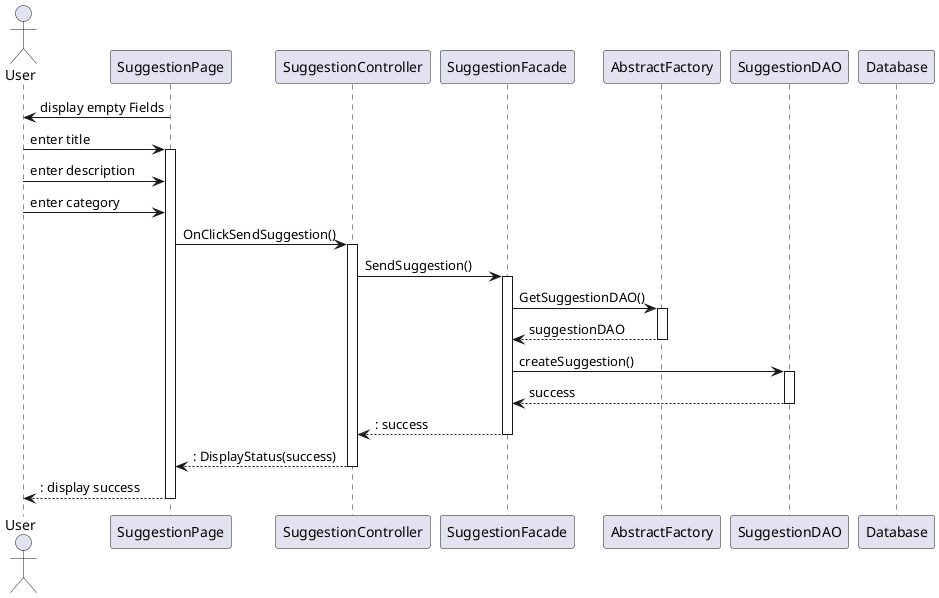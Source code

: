 @startuml

skinparam responseMessageBelowArrow true

 actor User
 participant "SuggestionPage" as UI
 participant "SuggestionController" as Controller
 participant "SuggestionFacade" as Facade
 participant "AbstractFactory" as Factory
 participant "SuggestionDAO" as DAO
 participant "Database" as DB

    UI -> User : display empty Fields
    User -> UI++ : enter title
    User -> UI : enter description
    User -> UI : enter category
    UI -> Controller++ : OnClickSendSuggestion()
    Controller -> Facade++ : SendSuggestion()
Facade -> Factory++ : GetSuggestionDAO()
return suggestionDAO
Facade -> DAO++ : createSuggestion()
return success
return : success
return : DisplayStatus(success)
return : display success

@enduml

// UPDATE

@startuml
skinparam responseMessageBelowArrow true

actor Admin
 participant "SuggestionPage" as UI
 participant "SuggestionController" as Controller
 participant "SuggestionFacade" as Facade
 participant "AbstractFactory" as Factory
 participant "SuggestionDAO" as DAO
 participant "Database" as DB

    UI -> Admin : display Fields with data
    Admin -> UI++ : modify title
    Admin -> UI : modify description
    Admin -> UI : modify category
    UI -> Controller++ : OnClickUpdateSuggestion()

    Controller -> Facade++ : UpdateSuggestion()
    Facade -> Factory++ : GetSuggestionDAO()
    Factory -> DAO++ :
    DAO -> DB++ : UpdateSuggestion()
    DB -> DAO : success
    DAO -> Facade : success
    Facade -> Controller : success
    Controller -> UI : DisplayStatus(success)
    UI -> Admin : display success

alt Updating Cancel
    UI -> Controller : OnClickCancelUpdateSuggestion()
    Controller -> UI : DisplayStatus(cancel)
else Suggestion doesn't exist
    UI -> Controller : OnClickUpdateSuggestion()
    Controller -> Facade : UpdateSuggestion()
    Facade -> Factory : GetSuggestionDAO()
    Factory -> DAO :
    DAO -> DB : UpdateSuggestion()
    DB -> DAO : fail
    DAO -> Facade : fail
    Facade -> Controller : fail
    Controller -> UI : DisplayStatus(fail)
    UI -> Admin : display fail
end

@enduml

// DELETE

@startuml
skinparam responseMessageBelowArrow true

actor Admin
 participant "SuggestionPage" as UI
 participant "SuggestionController" as Controller
 participant "SuggestionFacade" as Facade
 participant "AbstractFactory" as Factory
 participant "SuggestionDAO" as DAO
 participant "Database" as DB

    UI -> Admin : display list of suggestions
    Admin -> UI++ : click delete button
    UI -> Controller++ : OnClickDeleteSuggestion()
    Controller --> UI : DisplayConfirmation()
    UI -> Admin : display confirmation
    Admin -> UI : click Confirm
    UI -> Controller : OnClickDeleteSuggestion(confirm = TRUE)
    Controller -> Facade++ : DeleteSuggestion()
    Facade -> Factory++ : GetSuggestionDAO()
    Factory -> DAO++ :
    DAO -> DB++ : DeleteSuggestion()
    DB -> DAO : success
    DAO -> Facade : success
    Facade -> Controller : success
    Controller -> UI : DisplayStatus(success)
    UI -> Admin : display success

alt Updating Cancel
    Admin --> UI : click cancel
    UI ->  Admin : display list of suggestions
    UI -> Controller : OnClickCancelDeleteSuggestion()
    Controller -> UI : DisplayStatus(cancel)
else Suggestion doesn't exist
    UI -> Controller : OnClickDeleteSuggestion()
    Controller -> Facade : DeleteSuggestion()
    Facade -> Factory : GetSuggestionDAO()
    Factory -> DAO :
    DAO -> DB : DeleteSuggestion()
    DB -> DAO : fail
    DAO -> Facade : fail
    Facade -> Controller : fail
    Controller -> UI : DisplayStatus(fail)
    UI -> Admin : display fail
end

@enduml